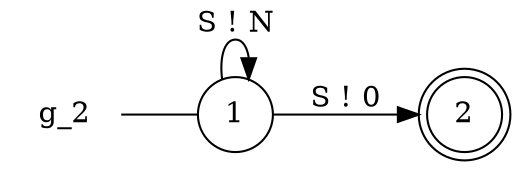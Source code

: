 digraph g_2 {
	rankdir="LR";
	n_0 [label="g_2", shape="plaintext"];
	n_1 [id="3", shape=doublecircle, label="2"];
	n_2 [id="1", shape=circle, label="1"];
	n_0 -> n_2 [arrowhead=none];

	n_2 -> n_2 [id="[$e|4]", label="S ! N"];
	n_2 -> n_1 [id="[$e|1]", label="S ! 0"];
}
